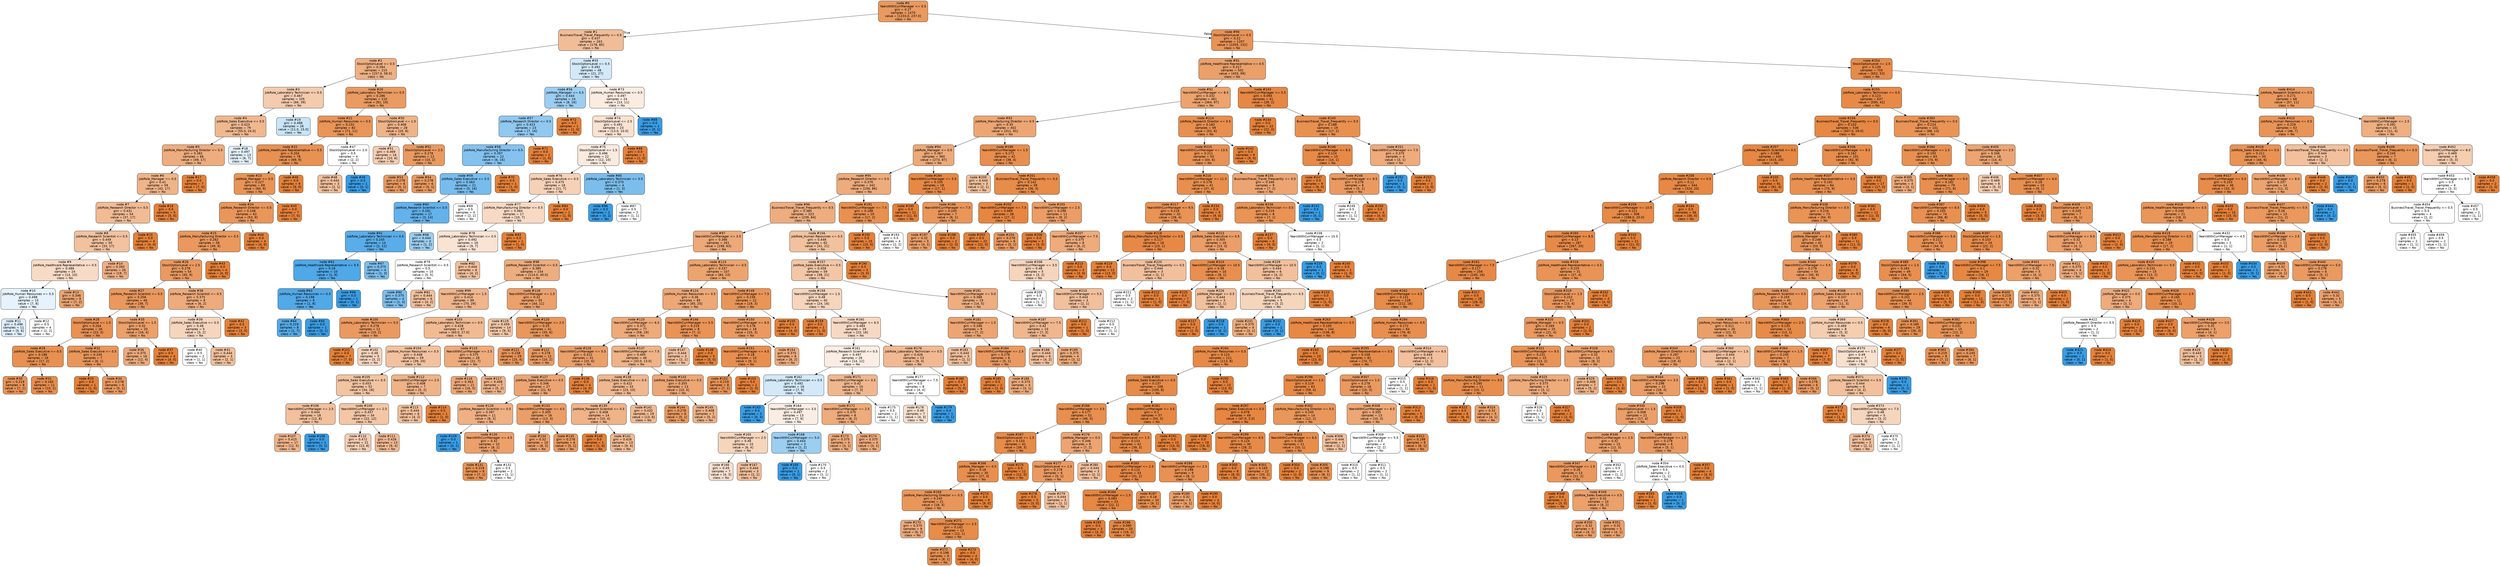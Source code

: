 digraph Tree {
node [shape=box, style="filled, rounded", color="black", fontname="helvetica"] ;
edge [fontname="helvetica"] ;
0 [label="node #0\nYearsWithCurrManager <= 0.5\ngini = 0.27\nsamples = 1470\nvalue = [1233.0, 237.0]\nclass = No", fillcolor="#ea995f"] ;
1 [label="node #1\nBusinessTravel_Travel_Frequently <= 0.5\ngini = 0.437\nsamples = 263\nvalue = [178, 85]\nclass = No", fillcolor="#f1bd98"] ;
0 -> 1 [labeldistance=2.5, labelangle=45, headlabel="True"] ;
2 [label="node #2\nStockOptionLevel <= 0.5\ngini = 0.394\nsamples = 215\nvalue = [157.0, 58.0]\nclass = No", fillcolor="#efb082"] ;
1 -> 2 ;
3 [label="node #3\nJobRole_Laboratory Technician <= 0.5\ngini = 0.467\nsamples = 105\nvalue = [66, 39]\nclass = No", fillcolor="#f4cbae"] ;
2 -> 3 ;
4 [label="node #4\nJobRole_Sales Executive <= 0.5\ngini = 0.423\nsamples = 79\nvalue = [55.0, 24.0]\nclass = No", fillcolor="#f0b88f"] ;
3 -> 4 ;
5 [label="node #5\nJobRole_Manufacturing Director <= 0.5\ngini = 0.382\nsamples = 66\nvalue = [49, 17]\nclass = No", fillcolor="#eead7e"] ;
4 -> 5 ;
6 [label="node #6\nJobRole_Manager <= 0.5\ngini = 0.41\nsamples = 59\nvalue = [42, 17]\nclass = No", fillcolor="#f0b489"] ;
5 -> 6 ;
7 [label="node #7\nJobRole_Research Director <= 0.5\ngini = 0.431\nsamples = 54\nvalue = [37, 17]\nclass = No", fillcolor="#f1bb94"] ;
6 -> 7 ;
8 [label="node #8\nJobRole_Research Scientist <= 0.5\ngini = 0.449\nsamples = 50\nvalue = [33, 17]\nclass = No", fillcolor="#f2c29f"] ;
7 -> 8 ;
9 [label="node #9\nJobRole_Healthcare Representative <= 0.5\ngini = 0.486\nsamples = 24\nvalue = [14, 10]\nclass = No", fillcolor="#f8dbc6"] ;
8 -> 9 ;
10 [label="node #10\nJobRole_Human Resources <= 0.5\ngini = 0.498\nsamples = 15\nvalue = [7, 8]\nclass = Yes", fillcolor="#e6f3fc"] ;
9 -> 10 ;
11 [label="node #11\ngini = 0.496\nsamples = 11\nvalue = [5, 6]\nclass = Yes", fillcolor="#deeffb"] ;
10 -> 11 ;
12 [label="node #12\ngini = 0.5\nsamples = 4\nvalue = [2, 2]\nclass = No", fillcolor="#ffffff"] ;
10 -> 12 ;
13 [label="node #13\ngini = 0.346\nsamples = 9\nvalue = [7, 2]\nclass = No", fillcolor="#eca572"] ;
9 -> 13 ;
14 [label="node #14\ngini = 0.393\nsamples = 26\nvalue = [19, 7]\nclass = No", fillcolor="#efaf82"] ;
8 -> 14 ;
15 [label="node #15\ngini = 0.0\nsamples = 4\nvalue = [4, 0]\nclass = No", fillcolor="#e58139"] ;
7 -> 15 ;
16 [label="node #16\ngini = 0.0\nsamples = 5\nvalue = [5, 0]\nclass = No", fillcolor="#e58139"] ;
6 -> 16 ;
17 [label="node #17\ngini = 0.0\nsamples = 7\nvalue = [7, 0]\nclass = No", fillcolor="#e58139"] ;
5 -> 17 ;
18 [label="node #18\ngini = 0.497\nsamples = 13\nvalue = [6, 7]\nclass = Yes", fillcolor="#e3f1fb"] ;
4 -> 18 ;
19 [label="node #19\ngini = 0.488\nsamples = 26\nvalue = [11.0, 15.0]\nclass = Yes", fillcolor="#cae5f8"] ;
3 -> 19 ;
20 [label="node #20\nJobRole_Laboratory Technician <= 0.5\ngini = 0.286\nsamples = 110\nvalue = [91, 19]\nclass = No", fillcolor="#ea9b62"] ;
2 -> 20 ;
21 [label="node #21\nJobRole_Human Resources <= 0.5\ngini = 0.232\nsamples = 82\nvalue = [71, 11]\nclass = No", fillcolor="#e99558"] ;
20 -> 21 ;
22 [label="node #22\nJobRole_Healthcare Representative <= 0.5\ngini = 0.204\nsamples = 78\nvalue = [69, 9]\nclass = No", fillcolor="#e89153"] ;
21 -> 22 ;
23 [label="node #23\nJobRole_Manager <= 0.5\ngini = 0.227\nsamples = 69\nvalue = [60, 9]\nclass = No", fillcolor="#e99457"] ;
22 -> 23 ;
24 [label="node #24\nJobRole_Research Director <= 0.5\ngini = 0.248\nsamples = 62\nvalue = [53, 9]\nclass = No", fillcolor="#e9965b"] ;
23 -> 24 ;
25 [label="node #25\nJobRole_Manufacturing Director <= 0.5\ngini = 0.262\nsamples = 58\nvalue = [49, 9]\nclass = No", fillcolor="#ea985d"] ;
24 -> 25 ;
26 [label="node #26\nStockOptionLevel <= 2.5\ngini = 0.278\nsamples = 54\nvalue = [45, 9]\nclass = No", fillcolor="#ea9a61"] ;
25 -> 26 ;
27 [label="node #27\nJobRole_Research Scientist <= 0.5\ngini = 0.258\nsamples = 46\nvalue = [39, 7]\nclass = No", fillcolor="#ea985d"] ;
26 -> 27 ;
28 [label="node #28\nStockOptionLevel <= 1.5\ngini = 0.204\nsamples = 26\nvalue = [23, 3]\nclass = No", fillcolor="#e89153"] ;
27 -> 28 ;
29 [label="node #29\nJobRole_Sales Executive <= 0.5\ngini = 0.188\nsamples = 19\nvalue = [17, 2]\nclass = No", fillcolor="#e89050"] ;
28 -> 29 ;
30 [label="node #30\ngini = 0.219\nsamples = 8\nvalue = [7, 1]\nclass = No", fillcolor="#e99355"] ;
29 -> 30 ;
31 [label="node #31\ngini = 0.165\nsamples = 11\nvalue = [10, 1]\nclass = No", fillcolor="#e88e4d"] ;
29 -> 31 ;
32 [label="node #32\nJobRole_Sales Executive <= 0.5\ngini = 0.245\nsamples = 7\nvalue = [6, 1]\nclass = No", fillcolor="#e9965a"] ;
28 -> 32 ;
33 [label="node #33\ngini = 0.0\nsamples = 1\nvalue = [1, 0]\nclass = No", fillcolor="#e58139"] ;
32 -> 33 ;
34 [label="node #34\ngini = 0.278\nsamples = 6\nvalue = [5, 1]\nclass = No", fillcolor="#ea9a61"] ;
32 -> 34 ;
35 [label="node #35\nStockOptionLevel <= 1.5\ngini = 0.32\nsamples = 20\nvalue = [16, 4]\nclass = No", fillcolor="#eca06a"] ;
27 -> 35 ;
36 [label="node #36\ngini = 0.375\nsamples = 16\nvalue = [12, 4]\nclass = No", fillcolor="#eeab7b"] ;
35 -> 36 ;
37 [label="node #37\ngini = 0.0\nsamples = 4\nvalue = [4, 0]\nclass = No", fillcolor="#e58139"] ;
35 -> 37 ;
38 [label="node #38\nJobRole_Research Scientist <= 0.5\ngini = 0.375\nsamples = 8\nvalue = [6, 2]\nclass = No", fillcolor="#eeab7b"] ;
26 -> 38 ;
39 [label="node #39\nJobRole_Sales Executive <= 0.5\ngini = 0.48\nsamples = 5\nvalue = [3, 2]\nclass = No", fillcolor="#f6d5bd"] ;
38 -> 39 ;
40 [label="node #40\ngini = 0.5\nsamples = 2\nvalue = [1, 1]\nclass = No", fillcolor="#ffffff"] ;
39 -> 40 ;
41 [label="node #41\ngini = 0.444\nsamples = 3\nvalue = [2, 1]\nclass = No", fillcolor="#f2c09c"] ;
39 -> 41 ;
42 [label="node #42\ngini = 0.0\nsamples = 3\nvalue = [3, 0]\nclass = No", fillcolor="#e58139"] ;
38 -> 42 ;
43 [label="node #43\ngini = 0.0\nsamples = 4\nvalue = [4, 0]\nclass = No", fillcolor="#e58139"] ;
25 -> 43 ;
44 [label="node #44\ngini = 0.0\nsamples = 4\nvalue = [4, 0]\nclass = No", fillcolor="#e58139"] ;
24 -> 44 ;
45 [label="node #45\ngini = 0.0\nsamples = 7\nvalue = [7, 0]\nclass = No", fillcolor="#e58139"] ;
23 -> 45 ;
46 [label="node #46\ngini = 0.0\nsamples = 9\nvalue = [9, 0]\nclass = No", fillcolor="#e58139"] ;
22 -> 46 ;
47 [label="node #47\nStockOptionLevel <= 2.0\ngini = 0.5\nsamples = 4\nvalue = [2, 2]\nclass = No", fillcolor="#ffffff"] ;
21 -> 47 ;
48 [label="node #48\ngini = 0.444\nsamples = 3\nvalue = [2, 1]\nclass = No", fillcolor="#f2c09c"] ;
47 -> 48 ;
49 [label="node #49\ngini = 0.0\nsamples = 1\nvalue = [0, 1]\nclass = Yes", fillcolor="#399de5"] ;
47 -> 49 ;
50 [label="node #50\nStockOptionLevel <= 1.5\ngini = 0.408\nsamples = 28\nvalue = [20, 8]\nclass = No", fillcolor="#efb388"] ;
20 -> 50 ;
51 [label="node #51\ngini = 0.469\nsamples = 16\nvalue = [10, 6]\nclass = No", fillcolor="#f5cdb0"] ;
50 -> 51 ;
52 [label="node #52\nStockOptionLevel <= 2.5\ngini = 0.278\nsamples = 12\nvalue = [10, 2]\nclass = No", fillcolor="#ea9a61"] ;
50 -> 52 ;
53 [label="node #53\ngini = 0.278\nsamples = 6\nvalue = [5, 1]\nclass = No", fillcolor="#ea9a61"] ;
52 -> 53 ;
54 [label="node #54\ngini = 0.278\nsamples = 6\nvalue = [5, 1]\nclass = No", fillcolor="#ea9a61"] ;
52 -> 54 ;
55 [label="node #55\nStockOptionLevel <= 0.5\ngini = 0.492\nsamples = 48\nvalue = [21, 27]\nclass = Yes", fillcolor="#d3e9f9"] ;
1 -> 55 ;
56 [label="node #56\nJobRole_Manager <= 0.5\ngini = 0.444\nsamples = 24\nvalue = [8, 16]\nclass = Yes", fillcolor="#9ccef2"] ;
55 -> 56 ;
57 [label="node #57\nJobRole_Research Director <= 0.5\ngini = 0.423\nsamples = 23\nvalue = [7, 16]\nclass = Yes", fillcolor="#90c8f0"] ;
56 -> 57 ;
58 [label="node #58\nJobRole_Manufacturing Director <= 0.5\ngini = 0.397\nsamples = 22\nvalue = [6, 16]\nclass = Yes", fillcolor="#83c2ef"] ;
57 -> 58 ;
59 [label="node #59\nJobRole_Sales Executive <= 0.5\ngini = 0.363\nsamples = 21\nvalue = [5, 16]\nclass = Yes", fillcolor="#77bced"] ;
58 -> 59 ;
60 [label="node #60\nJobRole_Research Scientist <= 0.5\ngini = 0.291\nsamples = 17\nvalue = [3, 14]\nclass = Yes", fillcolor="#63b2eb"] ;
59 -> 60 ;
61 [label="node #61\nJobRole_Laboratory Technician <= 0.5\ngini = 0.245\nsamples = 14\nvalue = [2, 12]\nclass = Yes", fillcolor="#5aade9"] ;
60 -> 61 ;
62 [label="node #62\nJobRole_Healthcare Representative <= 0.5\ngini = 0.18\nsamples = 10\nvalue = [1, 9]\nclass = Yes", fillcolor="#4fa8e8"] ;
61 -> 62 ;
63 [label="node #63\nJobRole_Human Resources <= 0.5\ngini = 0.198\nsamples = 9\nvalue = [1, 8]\nclass = Yes", fillcolor="#52a9e8"] ;
62 -> 63 ;
64 [label="node #64\ngini = 0.219\nsamples = 8\nvalue = [1, 7]\nclass = Yes", fillcolor="#55abe9"] ;
63 -> 64 ;
65 [label="node #65\ngini = 0.0\nsamples = 1\nvalue = [0, 1]\nclass = Yes", fillcolor="#399de5"] ;
63 -> 65 ;
66 [label="node #66\ngini = 0.0\nsamples = 1\nvalue = [0, 1]\nclass = Yes", fillcolor="#399de5"] ;
62 -> 66 ;
67 [label="node #67\ngini = 0.375\nsamples = 4\nvalue = [1, 3]\nclass = Yes", fillcolor="#7bbeee"] ;
61 -> 67 ;
68 [label="node #68\ngini = 0.444\nsamples = 3\nvalue = [1, 2]\nclass = Yes", fillcolor="#9ccef2"] ;
60 -> 68 ;
69 [label="node #69\ngini = 0.5\nsamples = 4\nvalue = [2, 2]\nclass = No", fillcolor="#ffffff"] ;
59 -> 69 ;
70 [label="node #70\ngini = 0.0\nsamples = 1\nvalue = [1, 0]\nclass = No", fillcolor="#e58139"] ;
58 -> 70 ;
71 [label="node #71\ngini = 0.0\nsamples = 1\nvalue = [1, 0]\nclass = No", fillcolor="#e58139"] ;
57 -> 71 ;
72 [label="node #72\ngini = 0.0\nsamples = 1\nvalue = [1, 0]\nclass = No", fillcolor="#e58139"] ;
56 -> 72 ;
73 [label="node #73\nJobRole_Human Resources <= 0.5\ngini = 0.497\nsamples = 24\nvalue = [13, 11]\nclass = No", fillcolor="#fbece1"] ;
55 -> 73 ;
74 [label="node #74\nStockOptionLevel <= 2.5\ngini = 0.491\nsamples = 23\nvalue = [13.0, 10.0]\nclass = No", fillcolor="#f9e2d1"] ;
73 -> 74 ;
75 [label="node #75\nStockOptionLevel <= 1.5\ngini = 0.496\nsamples = 22\nvalue = [12, 10]\nclass = No", fillcolor="#fbeade"] ;
74 -> 75 ;
76 [label="node #76\nJobRole_Sales Executive <= 0.5\ngini = 0.475\nsamples = 18\nvalue = [11, 7]\nclass = No", fillcolor="#f6d1b7"] ;
75 -> 76 ;
77 [label="node #77\nJobRole_Manufacturing Director <= 0.5\ngini = 0.484\nsamples = 17\nvalue = [10, 7]\nclass = No", fillcolor="#f7d9c4"] ;
76 -> 77 ;
78 [label="node #78\nJobRole_Laboratory Technician <= 0.5\ngini = 0.492\nsamples = 16\nvalue = [9, 7]\nclass = No", fillcolor="#f9e3d3"] ;
77 -> 78 ;
79 [label="node #79\nJobRole_Research Scientist <= 0.5\ngini = 0.5\nsamples = 10\nvalue = [5, 5]\nclass = No", fillcolor="#ffffff"] ;
78 -> 79 ;
80 [label="node #80\ngini = 0.375\nsamples = 4\nvalue = [1, 3]\nclass = Yes", fillcolor="#7bbeee"] ;
79 -> 80 ;
81 [label="node #81\ngini = 0.444\nsamples = 6\nvalue = [4, 2]\nclass = No", fillcolor="#f2c09c"] ;
79 -> 81 ;
82 [label="node #82\ngini = 0.444\nsamples = 6\nvalue = [4, 2]\nclass = No", fillcolor="#f2c09c"] ;
78 -> 82 ;
83 [label="node #83\ngini = 0.0\nsamples = 1\nvalue = [1, 0]\nclass = No", fillcolor="#e58139"] ;
77 -> 83 ;
84 [label="node #84\ngini = 0.0\nsamples = 1\nvalue = [1, 0]\nclass = No", fillcolor="#e58139"] ;
76 -> 84 ;
85 [label="node #85\nJobRole_Laboratory Technician <= 0.5\ngini = 0.375\nsamples = 4\nvalue = [1, 3]\nclass = Yes", fillcolor="#7bbeee"] ;
75 -> 85 ;
86 [label="node #86\ngini = 0.0\nsamples = 2\nvalue = [0, 2]\nclass = Yes", fillcolor="#399de5"] ;
85 -> 86 ;
87 [label="node #87\ngini = 0.5\nsamples = 2\nvalue = [1, 1]\nclass = No", fillcolor="#ffffff"] ;
85 -> 87 ;
88 [label="node #88\ngini = 0.0\nsamples = 1\nvalue = [1, 0]\nclass = No", fillcolor="#e58139"] ;
74 -> 88 ;
89 [label="node #89\ngini = 0.0\nsamples = 1\nvalue = [0, 1]\nclass = Yes", fillcolor="#399de5"] ;
73 -> 89 ;
90 [label="node #90\nStockOptionLevel <= 0.5\ngini = 0.22\nsamples = 1207\nvalue = [1055, 152]\nclass = No", fillcolor="#e99356"] ;
0 -> 90 [labeldistance=2.5, labelangle=-45, headlabel="False"] ;
91 [label="node #91\nJobRole_Healthcare Representative <= 0.5\ngini = 0.317\nsamples = 502\nvalue = [403, 99]\nclass = No", fillcolor="#eba06a"] ;
90 -> 91 ;
92 [label="node #92\nYearsWithCurrManager <= 8.5\ngini = 0.332\nsamples = 461\nvalue = [364, 97]\nclass = No", fillcolor="#eca36e"] ;
91 -> 92 ;
93 [label="node #93\nJobRole_Manufacturing Director <= 0.5\ngini = 0.35\nsamples = 402\nvalue = [311, 91]\nclass = No", fillcolor="#eda673"] ;
92 -> 93 ;
94 [label="node #94\nJobRole_Manager <= 0.5\ngini = 0.367\nsamples = 360\nvalue = [273, 87]\nclass = No", fillcolor="#eda978"] ;
93 -> 94 ;
95 [label="node #95\nJobRole_Research Director <= 0.5\ngini = 0.376\nsamples = 342\nvalue = [256, 86]\nclass = No", fillcolor="#eeab7c"] ;
94 -> 95 ;
96 [label="node #96\nBusinessTravel_Travel_Frequently <= 0.5\ngini = 0.385\nsamples = 323\nvalue = [239, 84]\nclass = No", fillcolor="#eead7f"] ;
95 -> 96 ;
97 [label="node #97\nYearsWithCurrManager <= 3.5\ngini = 0.366\nsamples = 261\nvalue = [198, 63]\nclass = No", fillcolor="#eda978"] ;
96 -> 97 ;
98 [label="node #98\nJobRole_Research Scientist <= 0.5\ngini = 0.385\nsamples = 154\nvalue = [114.0, 40.0]\nclass = No", fillcolor="#eead7e"] ;
97 -> 98 ;
99 [label="node #99\nYearsWithCurrManager <= 1.5\ngini = 0.414\nsamples = 99\nvalue = [70, 29]\nclass = No", fillcolor="#f0b58b"] ;
98 -> 99 ;
100 [label="node #100\nJobRole_Laboratory Technician <= 0.5\ngini = 0.278\nsamples = 12\nvalue = [10, 2]\nclass = No", fillcolor="#ea9a61"] ;
99 -> 100 ;
101 [label="node #101\ngini = 0.0\nsamples = 7\nvalue = [7, 0]\nclass = No", fillcolor="#e58139"] ;
100 -> 101 ;
102 [label="node #102\ngini = 0.48\nsamples = 5\nvalue = [3, 2]\nclass = No", fillcolor="#f6d5bd"] ;
100 -> 102 ;
103 [label="node #103\nJobRole_Laboratory Technician <= 0.5\ngini = 0.428\nsamples = 87\nvalue = [60.0, 27.0]\nclass = No", fillcolor="#f1ba92"] ;
99 -> 103 ;
104 [label="node #104\nJobRole_Human Resources <= 0.5\ngini = 0.448\nsamples = 59\nvalue = [39, 20]\nclass = No", fillcolor="#f2c29f"] ;
103 -> 104 ;
105 [label="node #105\nJobRole_Sales Executive <= 0.5\ngini = 0.453\nsamples = 52\nvalue = [34, 18]\nclass = No", fillcolor="#f3c4a2"] ;
104 -> 105 ;
106 [label="node #106\nYearsWithCurrManager <= 2.5\ngini = 0.444\nsamples = 18\nvalue = [12, 6]\nclass = No", fillcolor="#f2c09c"] ;
105 -> 106 ;
107 [label="node #107\ngini = 0.415\nsamples = 17\nvalue = [12, 5]\nclass = No", fillcolor="#f0b58b"] ;
106 -> 107 ;
108 [label="node #108\ngini = 0.0\nsamples = 1\nvalue = [0, 1]\nclass = Yes", fillcolor="#399de5"] ;
106 -> 108 ;
109 [label="node #109\nYearsWithCurrManager <= 2.5\ngini = 0.457\nsamples = 34\nvalue = [22, 12]\nclass = No", fillcolor="#f3c6a5"] ;
105 -> 109 ;
110 [label="node #110\ngini = 0.472\nsamples = 21\nvalue = [13, 8]\nclass = No", fillcolor="#f5cfb3"] ;
109 -> 110 ;
111 [label="node #111\ngini = 0.426\nsamples = 13\nvalue = [9, 4]\nclass = No", fillcolor="#f1b991"] ;
109 -> 111 ;
112 [label="node #112\nYearsWithCurrManager <= 2.5\ngini = 0.408\nsamples = 7\nvalue = [5, 2]\nclass = No", fillcolor="#efb388"] ;
104 -> 112 ;
113 [label="node #113\ngini = 0.444\nsamples = 6\nvalue = [4, 2]\nclass = No", fillcolor="#f2c09c"] ;
112 -> 113 ;
114 [label="node #114\ngini = 0.0\nsamples = 1\nvalue = [1, 0]\nclass = No", fillcolor="#e58139"] ;
112 -> 114 ;
115 [label="node #115\nYearsWithCurrManager <= 2.5\ngini = 0.375\nsamples = 28\nvalue = [21, 7]\nclass = No", fillcolor="#eeab7b"] ;
103 -> 115 ;
116 [label="node #116\ngini = 0.363\nsamples = 21\nvalue = [16, 5]\nclass = No", fillcolor="#eda877"] ;
115 -> 116 ;
117 [label="node #117\ngini = 0.408\nsamples = 7\nvalue = [5, 2]\nclass = No", fillcolor="#efb388"] ;
115 -> 117 ;
118 [label="node #118\nYearsWithCurrManager <= 1.5\ngini = 0.32\nsamples = 55\nvalue = [44, 11]\nclass = No", fillcolor="#eca06a"] ;
98 -> 118 ;
119 [label="node #119\ngini = 0.459\nsamples = 14\nvalue = [9, 5]\nclass = No", fillcolor="#f3c7a7"] ;
118 -> 119 ;
120 [label="node #120\nYearsWithCurrManager <= 2.5\ngini = 0.25\nsamples = 41\nvalue = [35, 6]\nclass = No", fillcolor="#e9975b"] ;
118 -> 120 ;
121 [label="node #121\ngini = 0.238\nsamples = 29\nvalue = [25, 4]\nclass = No", fillcolor="#e99559"] ;
120 -> 121 ;
122 [label="node #122\ngini = 0.278\nsamples = 12\nvalue = [10, 2]\nclass = No", fillcolor="#ea9a61"] ;
120 -> 122 ;
123 [label="node #123\nJobRole_Laboratory Technician <= 0.5\ngini = 0.337\nsamples = 107\nvalue = [84, 23]\nclass = No", fillcolor="#eca46f"] ;
97 -> 123 ;
124 [label="node #124\nJobRole_Human Resources <= 0.5\ngini = 0.36\nsamples = 85\nvalue = [65, 20]\nclass = No", fillcolor="#eda876"] ;
123 -> 124 ;
125 [label="node #125\nYearsWithCurrManager <= 6.5\ngini = 0.372\nsamples = 77\nvalue = [58, 19]\nclass = No", fillcolor="#eeaa7a"] ;
124 -> 125 ;
126 [label="node #126\nYearsWithCurrManager <= 5.5\ngini = 0.312\nsamples = 31\nvalue = [25, 6]\nclass = No", fillcolor="#eb9f69"] ;
125 -> 126 ;
127 [label="node #127\nJobRole_Sales Executive <= 0.5\ngini = 0.346\nsamples = 27\nvalue = [21, 6]\nclass = No", fillcolor="#eca572"] ;
126 -> 127 ;
128 [label="node #128\nJobRole_Research Scientist <= 0.5\ngini = 0.397\nsamples = 11\nvalue = [8, 3]\nclass = No", fillcolor="#efb083"] ;
127 -> 128 ;
129 [label="node #129\ngini = 0.0\nsamples = 1\nvalue = [0, 1]\nclass = Yes", fillcolor="#399de5"] ;
128 -> 129 ;
130 [label="node #130\nYearsWithCurrManager <= 4.5\ngini = 0.32\nsamples = 10\nvalue = [8, 2]\nclass = No", fillcolor="#eca06a"] ;
128 -> 130 ;
131 [label="node #131\ngini = 0.219\nsamples = 8\nvalue = [7, 1]\nclass = No", fillcolor="#e99355"] ;
130 -> 131 ;
132 [label="node #132\ngini = 0.5\nsamples = 2\nvalue = [1, 1]\nclass = No", fillcolor="#ffffff"] ;
130 -> 132 ;
133 [label="node #133\nYearsWithCurrManager <= 4.5\ngini = 0.305\nsamples = 16\nvalue = [13, 3]\nclass = No", fillcolor="#eb9e67"] ;
127 -> 133 ;
134 [label="node #134\ngini = 0.32\nsamples = 10\nvalue = [8, 2]\nclass = No", fillcolor="#eca06a"] ;
133 -> 134 ;
135 [label="node #135\ngini = 0.278\nsamples = 6\nvalue = [5, 1]\nclass = No", fillcolor="#ea9a61"] ;
133 -> 135 ;
136 [label="node #136\ngini = 0.0\nsamples = 4\nvalue = [4, 0]\nclass = No", fillcolor="#e58139"] ;
126 -> 136 ;
137 [label="node #137\nYearsWithCurrManager <= 7.5\ngini = 0.405\nsamples = 46\nvalue = [33.0, 13.0]\nclass = No", fillcolor="#efb387"] ;
125 -> 137 ;
138 [label="node #138\nJobRole_Sales Executive <= 0.5\ngini = 0.422\nsamples = 33\nvalue = [23, 10]\nclass = No", fillcolor="#f0b88f"] ;
137 -> 138 ;
139 [label="node #139\nJobRole_Research Scientist <= 0.5\ngini = 0.408\nsamples = 14\nvalue = [10, 4]\nclass = No", fillcolor="#efb388"] ;
138 -> 139 ;
140 [label="node #140\ngini = 0.0\nsamples = 1\nvalue = [1, 0]\nclass = No", fillcolor="#e58139"] ;
139 -> 140 ;
141 [label="node #141\ngini = 0.426\nsamples = 13\nvalue = [9, 4]\nclass = No", fillcolor="#f1b991"] ;
139 -> 141 ;
142 [label="node #142\ngini = 0.432\nsamples = 19\nvalue = [13, 6]\nclass = No", fillcolor="#f1bb94"] ;
138 -> 142 ;
143 [label="node #143\nJobRole_Sales Executive <= 0.5\ngini = 0.355\nsamples = 13\nvalue = [10, 3]\nclass = No", fillcolor="#eda774"] ;
137 -> 143 ;
144 [label="node #144\ngini = 0.278\nsamples = 6\nvalue = [5, 1]\nclass = No", fillcolor="#ea9a61"] ;
143 -> 144 ;
145 [label="node #145\ngini = 0.408\nsamples = 7\nvalue = [5, 2]\nclass = No", fillcolor="#efb388"] ;
143 -> 145 ;
146 [label="node #146\nYearsWithCurrManager <= 5.5\ngini = 0.219\nsamples = 8\nvalue = [7, 1]\nclass = No", fillcolor="#e99355"] ;
124 -> 146 ;
147 [label="node #147\ngini = 0.444\nsamples = 3\nvalue = [2, 1]\nclass = No", fillcolor="#f2c09c"] ;
146 -> 147 ;
148 [label="node #148\ngini = 0.0\nsamples = 5\nvalue = [5, 0]\nclass = No", fillcolor="#e58139"] ;
146 -> 148 ;
149 [label="node #149\nYearsWithCurrManager <= 7.5\ngini = 0.236\nsamples = 22\nvalue = [19, 3]\nclass = No", fillcolor="#e99558"] ;
123 -> 149 ;
150 [label="node #150\nYearsWithCurrManager <= 6.5\ngini = 0.278\nsamples = 18\nvalue = [15, 3]\nclass = No", fillcolor="#ea9a61"] ;
149 -> 150 ;
151 [label="node #151\nYearsWithCurrManager <= 4.5\ngini = 0.18\nsamples = 10\nvalue = [9, 1]\nclass = No", fillcolor="#e88f4f"] ;
150 -> 151 ;
152 [label="node #152\ngini = 0.219\nsamples = 8\nvalue = [7, 1]\nclass = No", fillcolor="#e99355"] ;
151 -> 152 ;
153 [label="node #153\ngini = 0.0\nsamples = 2\nvalue = [2, 0]\nclass = No", fillcolor="#e58139"] ;
151 -> 153 ;
154 [label="node #154\ngini = 0.375\nsamples = 8\nvalue = [6, 2]\nclass = No", fillcolor="#eeab7b"] ;
150 -> 154 ;
155 [label="node #155\ngini = 0.0\nsamples = 4\nvalue = [4, 0]\nclass = No", fillcolor="#e58139"] ;
149 -> 155 ;
156 [label="node #156\nJobRole_Human Resources <= 0.5\ngini = 0.448\nsamples = 62\nvalue = [41, 21]\nclass = No", fillcolor="#f2c29e"] ;
96 -> 156 ;
157 [label="node #157\nJobRole_Sales Executive <= 0.5\ngini = 0.458\nsamples = 59\nvalue = [38, 21]\nclass = No", fillcolor="#f3c7a6"] ;
156 -> 157 ;
158 [label="node #158\nYearsWithCurrManager <= 1.5\ngini = 0.48\nsamples = 40\nvalue = [24, 16]\nclass = No", fillcolor="#f6d5bd"] ;
157 -> 158 ;
159 [label="node #159\ngini = 0.0\nsamples = 1\nvalue = [1, 0]\nclass = No", fillcolor="#e58139"] ;
158 -> 159 ;
160 [label="node #160\nYearsWithCurrManager <= 6.5\ngini = 0.484\nsamples = 39\nvalue = [23, 16]\nclass = No", fillcolor="#f7d9c3"] ;
158 -> 160 ;
161 [label="node #161\nJobRole_Research Scientist <= 0.5\ngini = 0.497\nsamples = 26\nvalue = [14, 12]\nclass = No", fillcolor="#fbede3"] ;
160 -> 161 ;
162 [label="node #162\nJobRole_Laboratory Technician <= 0.5\ngini = 0.492\nsamples = 16\nvalue = [7, 9]\nclass = Yes", fillcolor="#d3e9f9"] ;
161 -> 162 ;
163 [label="node #163\ngini = 0.0\nsamples = 3\nvalue = [0, 3]\nclass = Yes", fillcolor="#399de5"] ;
162 -> 163 ;
164 [label="node #164\nYearsWithCurrManager <= 3.5\ngini = 0.497\nsamples = 13\nvalue = [7, 6]\nclass = No", fillcolor="#fbede3"] ;
162 -> 164 ;
165 [label="node #165\nYearsWithCurrManager <= 2.5\ngini = 0.48\nsamples = 10\nvalue = [6, 4]\nclass = No", fillcolor="#f6d5bd"] ;
164 -> 165 ;
166 [label="node #166\ngini = 0.49\nsamples = 7\nvalue = [4, 3]\nclass = No", fillcolor="#f8e0ce"] ;
165 -> 166 ;
167 [label="node #167\ngini = 0.444\nsamples = 3\nvalue = [2, 1]\nclass = No", fillcolor="#f2c09c"] ;
165 -> 167 ;
168 [label="node #168\nYearsWithCurrManager <= 5.0\ngini = 0.444\nsamples = 3\nvalue = [1, 2]\nclass = Yes", fillcolor="#9ccef2"] ;
164 -> 168 ;
169 [label="node #169\ngini = 0.0\nsamples = 1\nvalue = [0, 1]\nclass = Yes", fillcolor="#399de5"] ;
168 -> 169 ;
170 [label="node #170\ngini = 0.5\nsamples = 2\nvalue = [1, 1]\nclass = No", fillcolor="#ffffff"] ;
168 -> 170 ;
171 [label="node #171\nYearsWithCurrManager <= 3.5\ngini = 0.42\nsamples = 10\nvalue = [7, 3]\nclass = No", fillcolor="#f0b78e"] ;
161 -> 171 ;
172 [label="node #172\nYearsWithCurrManager <= 2.5\ngini = 0.375\nsamples = 8\nvalue = [6, 2]\nclass = No", fillcolor="#eeab7b"] ;
171 -> 172 ;
173 [label="node #173\ngini = 0.375\nsamples = 4\nvalue = [3, 1]\nclass = No", fillcolor="#eeab7b"] ;
172 -> 173 ;
174 [label="node #174\ngini = 0.375\nsamples = 4\nvalue = [3, 1]\nclass = No", fillcolor="#eeab7b"] ;
172 -> 174 ;
175 [label="node #175\ngini = 0.5\nsamples = 2\nvalue = [1, 1]\nclass = No", fillcolor="#ffffff"] ;
171 -> 175 ;
176 [label="node #176\nJobRole_Laboratory Technician <= 0.5\ngini = 0.426\nsamples = 13\nvalue = [9, 4]\nclass = No", fillcolor="#f1b991"] ;
160 -> 176 ;
177 [label="node #177\nYearsWithCurrManager <= 7.5\ngini = 0.5\nsamples = 8\nvalue = [4, 4]\nclass = No", fillcolor="#ffffff"] ;
176 -> 177 ;
178 [label="node #178\ngini = 0.49\nsamples = 7\nvalue = [4, 3]\nclass = No", fillcolor="#f8e0ce"] ;
177 -> 178 ;
179 [label="node #179\ngini = 0.0\nsamples = 1\nvalue = [0, 1]\nclass = Yes", fillcolor="#399de5"] ;
177 -> 179 ;
180 [label="node #180\ngini = 0.0\nsamples = 5\nvalue = [5, 0]\nclass = No", fillcolor="#e58139"] ;
176 -> 180 ;
181 [label="node #181\nYearsWithCurrManager <= 5.0\ngini = 0.388\nsamples = 19\nvalue = [14, 5]\nclass = No", fillcolor="#eeae80"] ;
157 -> 181 ;
182 [label="node #182\nYearsWithCurrManager <= 1.5\ngini = 0.346\nsamples = 9\nvalue = [7, 2]\nclass = No", fillcolor="#eca572"] ;
181 -> 182 ;
183 [label="node #183\ngini = 0.444\nsamples = 3\nvalue = [2, 1]\nclass = No", fillcolor="#f2c09c"] ;
182 -> 183 ;
184 [label="node #184\nYearsWithCurrManager <= 2.5\ngini = 0.278\nsamples = 6\nvalue = [5, 1]\nclass = No", fillcolor="#ea9a61"] ;
182 -> 184 ;
185 [label="node #185\ngini = 0.0\nsamples = 2\nvalue = [2, 0]\nclass = No", fillcolor="#e58139"] ;
184 -> 185 ;
186 [label="node #186\ngini = 0.375\nsamples = 4\nvalue = [3, 1]\nclass = No", fillcolor="#eeab7b"] ;
184 -> 186 ;
187 [label="node #187\nYearsWithCurrManager <= 7.5\ngini = 0.42\nsamples = 10\nvalue = [7, 3]\nclass = No", fillcolor="#f0b78e"] ;
181 -> 187 ;
188 [label="node #188\ngini = 0.444\nsamples = 6\nvalue = [4, 2]\nclass = No", fillcolor="#f2c09c"] ;
187 -> 188 ;
189 [label="node #189\ngini = 0.375\nsamples = 4\nvalue = [3, 1]\nclass = No", fillcolor="#eeab7b"] ;
187 -> 189 ;
190 [label="node #190\ngini = 0.0\nsamples = 3\nvalue = [3, 0]\nclass = No", fillcolor="#e58139"] ;
156 -> 190 ;
191 [label="node #191\nYearsWithCurrManager <= 7.5\ngini = 0.188\nsamples = 19\nvalue = [17, 2]\nclass = No", fillcolor="#e89050"] ;
95 -> 191 ;
192 [label="node #192\ngini = 0.0\nsamples = 15\nvalue = [15, 0]\nclass = No", fillcolor="#e58139"] ;
191 -> 192 ;
193 [label="node #193\ngini = 0.5\nsamples = 4\nvalue = [2, 2]\nclass = No", fillcolor="#ffffff"] ;
191 -> 193 ;
194 [label="node #194\nYearsWithCurrManager <= 5.5\ngini = 0.105\nsamples = 18\nvalue = [17, 1]\nclass = No", fillcolor="#e78845"] ;
94 -> 194 ;
195 [label="node #195\ngini = 0.0\nsamples = 11\nvalue = [11, 0]\nclass = No", fillcolor="#e58139"] ;
194 -> 195 ;
196 [label="node #196\nYearsWithCurrManager <= 7.5\ngini = 0.245\nsamples = 7\nvalue = [6, 1]\nclass = No", fillcolor="#e9965a"] ;
194 -> 196 ;
197 [label="node #197\ngini = 0.32\nsamples = 5\nvalue = [4, 1]\nclass = No", fillcolor="#eca06a"] ;
196 -> 197 ;
198 [label="node #198\ngini = 0.0\nsamples = 2\nvalue = [2, 0]\nclass = No", fillcolor="#e58139"] ;
196 -> 198 ;
199 [label="node #199\nYearsWithCurrManager <= 1.5\ngini = 0.172\nsamples = 42\nvalue = [38, 4]\nclass = No", fillcolor="#e88e4e"] ;
93 -> 199 ;
200 [label="node #200\ngini = 0.444\nsamples = 3\nvalue = [2, 1]\nclass = No", fillcolor="#f2c09c"] ;
199 -> 200 ;
201 [label="node #201\nBusinessTravel_Travel_Frequently <= 0.5\ngini = 0.142\nsamples = 39\nvalue = [36, 3]\nclass = No", fillcolor="#e78c49"] ;
199 -> 201 ;
202 [label="node #202\nYearsWithCurrManager <= 7.5\ngini = 0.069\nsamples = 28\nvalue = [27, 1]\nclass = No", fillcolor="#e68640"] ;
201 -> 202 ;
203 [label="node #203\ngini = 0.0\nsamples = 22\nvalue = [22, 0]\nclass = No", fillcolor="#e58139"] ;
202 -> 203 ;
204 [label="node #204\ngini = 0.278\nsamples = 6\nvalue = [5, 1]\nclass = No", fillcolor="#ea9a61"] ;
202 -> 204 ;
205 [label="node #205\nYearsWithCurrManager <= 2.5\ngini = 0.298\nsamples = 11\nvalue = [9, 2]\nclass = No", fillcolor="#eb9d65"] ;
201 -> 205 ;
206 [label="node #206\ngini = 0.0\nsamples = 3\nvalue = [3, 0]\nclass = No", fillcolor="#e58139"] ;
205 -> 206 ;
207 [label="node #207\nYearsWithCurrManager <= 7.5\ngini = 0.375\nsamples = 8\nvalue = [6, 2]\nclass = No", fillcolor="#eeab7b"] ;
205 -> 207 ;
208 [label="node #208\nYearsWithCurrManager <= 3.5\ngini = 0.48\nsamples = 5\nvalue = [3, 2]\nclass = No", fillcolor="#f6d5bd"] ;
207 -> 208 ;
209 [label="node #209\ngini = 0.5\nsamples = 2\nvalue = [1, 1]\nclass = No", fillcolor="#ffffff"] ;
208 -> 209 ;
210 [label="node #210\nYearsWithCurrManager <= 5.5\ngini = 0.444\nsamples = 3\nvalue = [2, 1]\nclass = No", fillcolor="#f2c09c"] ;
208 -> 210 ;
211 [label="node #211\ngini = 0.0\nsamples = 1\nvalue = [1, 0]\nclass = No", fillcolor="#e58139"] ;
210 -> 211 ;
212 [label="node #212\ngini = 0.5\nsamples = 2\nvalue = [1, 1]\nclass = No", fillcolor="#ffffff"] ;
210 -> 212 ;
213 [label="node #213\ngini = 0.0\nsamples = 3\nvalue = [3, 0]\nclass = No", fillcolor="#e58139"] ;
207 -> 213 ;
214 [label="node #214\nJobRole_Research Director <= 0.5\ngini = 0.183\nsamples = 59\nvalue = [53, 6]\nclass = No", fillcolor="#e88f4f"] ;
92 -> 214 ;
215 [label="node #215\nYearsWithCurrManager <= 13.5\ngini = 0.211\nsamples = 50\nvalue = [44, 6]\nclass = No", fillcolor="#e99254"] ;
214 -> 215 ;
216 [label="node #216\nYearsWithCurrManager <= 11.5\ngini = 0.176\nsamples = 41\nvalue = [37, 4]\nclass = No", fillcolor="#e88f4e"] ;
215 -> 216 ;
217 [label="node #217\nYearsWithCurrManager <= 9.5\ngini = 0.219\nsamples = 32\nvalue = [28, 4]\nclass = No", fillcolor="#e99355"] ;
216 -> 217 ;
218 [label="node #218\nJobRole_Manufacturing Director <= 0.5\ngini = 0.117\nsamples = 16\nvalue = [15, 1]\nclass = No", fillcolor="#e78946"] ;
217 -> 218 ;
219 [label="node #219\ngini = 0.0\nsamples = 13\nvalue = [13, 0]\nclass = No", fillcolor="#e58139"] ;
218 -> 219 ;
220 [label="node #220\nBusinessTravel_Travel_Frequently <= 0.5\ngini = 0.444\nsamples = 3\nvalue = [2, 1]\nclass = No", fillcolor="#f2c09c"] ;
218 -> 220 ;
221 [label="node #221\ngini = 0.5\nsamples = 2\nvalue = [1, 1]\nclass = No", fillcolor="#ffffff"] ;
220 -> 221 ;
222 [label="node #222\ngini = 0.0\nsamples = 1\nvalue = [1, 0]\nclass = No", fillcolor="#e58139"] ;
220 -> 222 ;
223 [label="node #223\nJobRole_Sales Executive <= 0.5\ngini = 0.305\nsamples = 16\nvalue = [13, 3]\nclass = No", fillcolor="#eb9e67"] ;
217 -> 223 ;
224 [label="node #224\nYearsWithCurrManager <= 10.5\ngini = 0.18\nsamples = 10\nvalue = [9, 1]\nclass = No", fillcolor="#e88f4f"] ;
223 -> 224 ;
225 [label="node #225\ngini = 0.0\nsamples = 7\nvalue = [7, 0]\nclass = No", fillcolor="#e58139"] ;
224 -> 225 ;
226 [label="node #226\nJobRole_Manager <= 0.5\ngini = 0.444\nsamples = 3\nvalue = [2, 1]\nclass = No", fillcolor="#f2c09c"] ;
224 -> 226 ;
227 [label="node #227\ngini = 0.0\nsamples = 2\nvalue = [2, 0]\nclass = No", fillcolor="#e58139"] ;
226 -> 227 ;
228 [label="node #228\ngini = 0.0\nsamples = 1\nvalue = [0, 1]\nclass = Yes", fillcolor="#399de5"] ;
226 -> 228 ;
229 [label="node #229\nYearsWithCurrManager <= 10.5\ngini = 0.444\nsamples = 6\nvalue = [4, 2]\nclass = No", fillcolor="#f2c09c"] ;
223 -> 229 ;
230 [label="node #230\nBusinessTravel_Travel_Frequently <= 0.5\ngini = 0.48\nsamples = 5\nvalue = [3, 2]\nclass = No", fillcolor="#f6d5bd"] ;
229 -> 230 ;
231 [label="node #231\ngini = 0.375\nsamples = 4\nvalue = [3, 1]\nclass = No", fillcolor="#eeab7b"] ;
230 -> 231 ;
232 [label="node #232\ngini = 0.0\nsamples = 1\nvalue = [0, 1]\nclass = Yes", fillcolor="#399de5"] ;
230 -> 232 ;
233 [label="node #233\ngini = 0.0\nsamples = 1\nvalue = [1, 0]\nclass = No", fillcolor="#e58139"] ;
229 -> 233 ;
234 [label="node #234\ngini = 0.0\nsamples = 9\nvalue = [9, 0]\nclass = No", fillcolor="#e58139"] ;
216 -> 234 ;
235 [label="node #235\nBusinessTravel_Travel_Frequently <= 0.5\ngini = 0.346\nsamples = 9\nvalue = [7, 2]\nclass = No", fillcolor="#eca572"] ;
215 -> 235 ;
236 [label="node #236\nJobRole_Laboratory Technician <= 0.5\ngini = 0.219\nsamples = 8\nvalue = [7, 1]\nclass = No", fillcolor="#e99355"] ;
235 -> 236 ;
237 [label="node #237\ngini = 0.0\nsamples = 6\nvalue = [6, 0]\nclass = No", fillcolor="#e58139"] ;
236 -> 237 ;
238 [label="node #238\nYearsWithCurrManager <= 15.5\ngini = 0.5\nsamples = 2\nvalue = [1, 1]\nclass = No", fillcolor="#ffffff"] ;
236 -> 238 ;
239 [label="node #239\ngini = 0.0\nsamples = 1\nvalue = [0, 1]\nclass = Yes", fillcolor="#399de5"] ;
238 -> 239 ;
240 [label="node #240\ngini = 0.0\nsamples = 1\nvalue = [1, 0]\nclass = No", fillcolor="#e58139"] ;
238 -> 240 ;
241 [label="node #241\ngini = 0.0\nsamples = 1\nvalue = [0, 1]\nclass = Yes", fillcolor="#399de5"] ;
235 -> 241 ;
242 [label="node #242\ngini = 0.0\nsamples = 9\nvalue = [9, 0]\nclass = No", fillcolor="#e58139"] ;
214 -> 242 ;
243 [label="node #243\nYearsWithCurrManager <= 5.5\ngini = 0.093\nsamples = 41\nvalue = [39, 2]\nclass = No", fillcolor="#e68743"] ;
91 -> 243 ;
244 [label="node #244\ngini = 0.0\nsamples = 22\nvalue = [22, 0]\nclass = No", fillcolor="#e58139"] ;
243 -> 244 ;
245 [label="node #245\nBusinessTravel_Travel_Frequently <= 0.5\ngini = 0.188\nsamples = 19\nvalue = [17, 2]\nclass = No", fillcolor="#e89050"] ;
243 -> 245 ;
246 [label="node #246\nYearsWithCurrManager <= 8.5\ngini = 0.124\nsamples = 15\nvalue = [14, 1]\nclass = No", fillcolor="#e78a47"] ;
245 -> 246 ;
247 [label="node #247\ngini = 0.0\nsamples = 9\nvalue = [9, 0]\nclass = No", fillcolor="#e58139"] ;
246 -> 247 ;
248 [label="node #248\nYearsWithCurrManager <= 9.5\ngini = 0.278\nsamples = 6\nvalue = [5, 1]\nclass = No", fillcolor="#ea9a61"] ;
246 -> 248 ;
249 [label="node #249\ngini = 0.5\nsamples = 2\nvalue = [1, 1]\nclass = No", fillcolor="#ffffff"] ;
248 -> 249 ;
250 [label="node #250\ngini = 0.0\nsamples = 4\nvalue = [4, 0]\nclass = No", fillcolor="#e58139"] ;
248 -> 250 ;
251 [label="node #251\nYearsWithCurrManager <= 7.5\ngini = 0.375\nsamples = 4\nvalue = [3, 1]\nclass = No", fillcolor="#eeab7b"] ;
245 -> 251 ;
252 [label="node #252\ngini = 0.0\nsamples = 1\nvalue = [0, 1]\nclass = Yes", fillcolor="#399de5"] ;
251 -> 252 ;
253 [label="node #253\ngini = 0.0\nsamples = 3\nvalue = [3, 0]\nclass = No", fillcolor="#e58139"] ;
251 -> 253 ;
254 [label="node #254\nStockOptionLevel <= 2.5\ngini = 0.139\nsamples = 705\nvalue = [652, 53]\nclass = No", fillcolor="#e78b49"] ;
90 -> 254 ;
255 [label="node #255\nJobRole_Laboratory Technician <= 0.5\ngini = 0.123\nsamples = 637\nvalue = [595, 42]\nclass = No", fillcolor="#e78a47"] ;
254 -> 255 ;
256 [label="node #256\nBusinessTravel_Travel_Frequently <= 0.5\ngini = 0.102\nsamples = 536\nvalue = [507.0, 29.0]\nclass = No", fillcolor="#e68844"] ;
255 -> 256 ;
257 [label="node #257\nJobRole_Research Scientist <= 0.5\ngini = 0.088\nsamples = 435\nvalue = [415, 20]\nclass = No", fillcolor="#e68743"] ;
256 -> 257 ;
258 [label="node #258\nJobRole_Research Director <= 0.5\ngini = 0.11\nsamples = 344\nvalue = [324, 20]\nclass = No", fillcolor="#e78945"] ;
257 -> 258 ;
259 [label="node #259\nYearsWithCurrManager <= 10.5\ngini = 0.121\nsamples = 308\nvalue = [288.0, 20.0]\nclass = No", fillcolor="#e78a47"] ;
258 -> 259 ;
260 [label="node #260\nYearsWithCurrManager <= 8.5\ngini = 0.13\nsamples = 287\nvalue = [267, 20]\nclass = No", fillcolor="#e78a48"] ;
259 -> 260 ;
261 [label="node #261\nYearsWithCurrManager <= 7.5\ngini = 0.117\nsamples = 256\nvalue = [240, 16]\nclass = No", fillcolor="#e78946"] ;
260 -> 261 ;
262 [label="node #262\nYearsWithCurrManager <= 4.5\ngini = 0.131\nsamples = 228\nvalue = [212, 16]\nclass = No", fillcolor="#e78b48"] ;
261 -> 262 ;
263 [label="node #263\nJobRole_Healthcare Representative <= 0.5\ngini = 0.105\nsamples = 144\nvalue = [136, 8]\nclass = No", fillcolor="#e78845"] ;
262 -> 263 ;
264 [label="node #264\nJobRole_Human Resources <= 0.5\ngini = 0.123\nsamples = 121\nvalue = [113, 8]\nclass = No", fillcolor="#e78a47"] ;
263 -> 264 ;
265 [label="node #265\nJobRole_Sales Executive <= 0.5\ngini = 0.137\nsamples = 108\nvalue = [100, 8]\nclass = No", fillcolor="#e78b49"] ;
264 -> 265 ;
266 [label="node #266\nYearsWithCurrManager <= 3.5\ngini = 0.177\nsamples = 51\nvalue = [46, 5]\nclass = No", fillcolor="#e88f4f"] ;
265 -> 266 ;
267 [label="node #267\nStockOptionLevel <= 1.5\ngini = 0.133\nsamples = 42\nvalue = [39, 3]\nclass = No", fillcolor="#e78b48"] ;
266 -> 267 ;
268 [label="node #268\nJobRole_Manager <= 0.5\ngini = 0.18\nsamples = 30\nvalue = [27, 3]\nclass = No", fillcolor="#e88f4f"] ;
267 -> 268 ;
269 [label="node #269\nJobRole_Manufacturing Director <= 0.5\ngini = 0.245\nsamples = 21\nvalue = [18, 3]\nclass = No", fillcolor="#e9965a"] ;
268 -> 269 ;
270 [label="node #270\ngini = 0.375\nsamples = 8\nvalue = [6, 2]\nclass = No", fillcolor="#eeab7b"] ;
269 -> 270 ;
271 [label="node #271\nYearsWithCurrManager <= 2.5\ngini = 0.142\nsamples = 13\nvalue = [12, 1]\nclass = No", fillcolor="#e78c49"] ;
269 -> 271 ;
272 [label="node #272\ngini = 0.198\nsamples = 9\nvalue = [8, 1]\nclass = No", fillcolor="#e89152"] ;
271 -> 272 ;
273 [label="node #273\ngini = 0.0\nsamples = 4\nvalue = [4, 0]\nclass = No", fillcolor="#e58139"] ;
271 -> 273 ;
274 [label="node #274\ngini = 0.0\nsamples = 9\nvalue = [9, 0]\nclass = No", fillcolor="#e58139"] ;
268 -> 274 ;
275 [label="node #275\ngini = 0.0\nsamples = 12\nvalue = [12, 0]\nclass = No", fillcolor="#e58139"] ;
267 -> 275 ;
276 [label="node #276\nJobRole_Manager <= 0.5\ngini = 0.346\nsamples = 9\nvalue = [7, 2]\nclass = No", fillcolor="#eca572"] ;
266 -> 276 ;
277 [label="node #277\nStockOptionLevel <= 1.5\ngini = 0.278\nsamples = 6\nvalue = [5, 1]\nclass = No", fillcolor="#ea9a61"] ;
276 -> 277 ;
278 [label="node #278\ngini = 0.0\nsamples = 3\nvalue = [3, 0]\nclass = No", fillcolor="#e58139"] ;
277 -> 278 ;
279 [label="node #279\ngini = 0.444\nsamples = 3\nvalue = [2, 1]\nclass = No", fillcolor="#f2c09c"] ;
277 -> 279 ;
280 [label="node #280\ngini = 0.444\nsamples = 3\nvalue = [2, 1]\nclass = No", fillcolor="#f2c09c"] ;
276 -> 280 ;
281 [label="node #281\nYearsWithCurrManager <= 3.5\ngini = 0.1\nsamples = 57\nvalue = [54, 3]\nclass = No", fillcolor="#e68844"] ;
265 -> 281 ;
282 [label="node #282\nStockOptionLevel <= 1.5\ngini = 0.133\nsamples = 42\nvalue = [39, 3]\nclass = No", fillcolor="#e78b48"] ;
281 -> 282 ;
283 [label="node #283\nYearsWithCurrManager <= 2.5\ngini = 0.114\nsamples = 33\nvalue = [31, 2]\nclass = No", fillcolor="#e78946"] ;
282 -> 283 ;
284 [label="node #284\nYearsWithCurrManager <= 1.5\ngini = 0.083\nsamples = 23\nvalue = [22, 1]\nclass = No", fillcolor="#e68742"] ;
283 -> 284 ;
285 [label="node #285\ngini = 0.0\nsamples = 3\nvalue = [3, 0]\nclass = No", fillcolor="#e58139"] ;
284 -> 285 ;
286 [label="node #286\ngini = 0.095\nsamples = 20\nvalue = [19, 1]\nclass = No", fillcolor="#e68843"] ;
284 -> 286 ;
287 [label="node #287\ngini = 0.18\nsamples = 10\nvalue = [9, 1]\nclass = No", fillcolor="#e88f4f"] ;
283 -> 287 ;
288 [label="node #288\nYearsWithCurrManager <= 2.5\ngini = 0.198\nsamples = 9\nvalue = [8, 1]\nclass = No", fillcolor="#e89152"] ;
282 -> 288 ;
289 [label="node #289\ngini = 0.32\nsamples = 5\nvalue = [4, 1]\nclass = No", fillcolor="#eca06a"] ;
288 -> 289 ;
290 [label="node #290\ngini = 0.0\nsamples = 4\nvalue = [4, 0]\nclass = No", fillcolor="#e58139"] ;
288 -> 290 ;
291 [label="node #291\ngini = 0.0\nsamples = 15\nvalue = [15, 0]\nclass = No", fillcolor="#e58139"] ;
281 -> 291 ;
292 [label="node #292\ngini = 0.0\nsamples = 13\nvalue = [13, 0]\nclass = No", fillcolor="#e58139"] ;
264 -> 292 ;
293 [label="node #293\ngini = 0.0\nsamples = 23\nvalue = [23, 0]\nclass = No", fillcolor="#e58139"] ;
263 -> 293 ;
294 [label="node #294\nJobRole_Human Resources <= 0.5\ngini = 0.172\nsamples = 84\nvalue = [76, 8]\nclass = No", fillcolor="#e88e4e"] ;
262 -> 294 ;
295 [label="node #295\nJobRole_Healthcare Representative <= 0.5\ngini = 0.158\nsamples = 81\nvalue = [74, 7]\nclass = No", fillcolor="#e78d4c"] ;
294 -> 295 ;
296 [label="node #296\nStockOptionLevel <= 1.5\ngini = 0.119\nsamples = 63\nvalue = [59, 4]\nclass = No", fillcolor="#e78a46"] ;
295 -> 296 ;
297 [label="node #297\nJobRole_Sales Executive <= 0.5\ngini = 0.078\nsamples = 49\nvalue = [47.0, 2.0]\nclass = No", fillcolor="#e68641"] ;
296 -> 297 ;
298 [label="node #298\ngini = 0.0\nsamples = 19\nvalue = [19, 0]\nclass = No", fillcolor="#e58139"] ;
297 -> 298 ;
299 [label="node #299\nYearsWithCurrManager <= 6.5\ngini = 0.124\nsamples = 30\nvalue = [28, 2]\nclass = No", fillcolor="#e78a47"] ;
297 -> 299 ;
300 [label="node #300\ngini = 0.0\nsamples = 8\nvalue = [8, 0]\nclass = No", fillcolor="#e58139"] ;
299 -> 300 ;
301 [label="node #301\ngini = 0.165\nsamples = 22\nvalue = [20, 2]\nclass = No", fillcolor="#e88e4d"] ;
299 -> 301 ;
302 [label="node #302\nJobRole_Manufacturing Director <= 0.5\ngini = 0.245\nsamples = 14\nvalue = [12, 2]\nclass = No", fillcolor="#e9965a"] ;
296 -> 302 ;
303 [label="node #303\nYearsWithCurrManager <= 6.5\ngini = 0.165\nsamples = 11\nvalue = [10, 1]\nclass = No", fillcolor="#e88e4d"] ;
302 -> 303 ;
304 [label="node #304\ngini = 0.0\nsamples = 2\nvalue = [2, 0]\nclass = No", fillcolor="#e58139"] ;
303 -> 304 ;
305 [label="node #305\ngini = 0.198\nsamples = 9\nvalue = [8, 1]\nclass = No", fillcolor="#e89152"] ;
303 -> 305 ;
306 [label="node #306\ngini = 0.444\nsamples = 3\nvalue = [2, 1]\nclass = No", fillcolor="#f2c09c"] ;
302 -> 306 ;
307 [label="node #307\nStockOptionLevel <= 1.5\ngini = 0.278\nsamples = 18\nvalue = [15, 3]\nclass = No", fillcolor="#ea9a61"] ;
295 -> 307 ;
308 [label="node #308\nYearsWithCurrManager <= 6.5\ngini = 0.355\nsamples = 13\nvalue = [10, 3]\nclass = No", fillcolor="#eda774"] ;
307 -> 308 ;
309 [label="node #309\nYearsWithCurrManager <= 5.5\ngini = 0.5\nsamples = 4\nvalue = [2, 2]\nclass = No", fillcolor="#ffffff"] ;
308 -> 309 ;
310 [label="node #310\ngini = 0.5\nsamples = 2\nvalue = [1, 1]\nclass = No", fillcolor="#ffffff"] ;
309 -> 310 ;
311 [label="node #311\ngini = 0.5\nsamples = 2\nvalue = [1, 1]\nclass = No", fillcolor="#ffffff"] ;
309 -> 311 ;
312 [label="node #312\ngini = 0.198\nsamples = 9\nvalue = [8, 1]\nclass = No", fillcolor="#e89152"] ;
308 -> 312 ;
313 [label="node #313\ngini = 0.0\nsamples = 5\nvalue = [5, 0]\nclass = No", fillcolor="#e58139"] ;
307 -> 313 ;
314 [label="node #314\nYearsWithCurrManager <= 6.5\ngini = 0.444\nsamples = 3\nvalue = [2, 1]\nclass = No", fillcolor="#f2c09c"] ;
294 -> 314 ;
315 [label="node #315\ngini = 0.5\nsamples = 2\nvalue = [1, 1]\nclass = No", fillcolor="#ffffff"] ;
314 -> 315 ;
316 [label="node #316\ngini = 0.0\nsamples = 1\nvalue = [1, 0]\nclass = No", fillcolor="#e58139"] ;
314 -> 316 ;
317 [label="node #317\ngini = 0.0\nsamples = 28\nvalue = [28, 0]\nclass = No", fillcolor="#e58139"] ;
261 -> 317 ;
318 [label="node #318\nJobRole_Healthcare Representative <= 0.5\ngini = 0.225\nsamples = 31\nvalue = [27, 4]\nclass = No", fillcolor="#e99456"] ;
260 -> 318 ;
319 [label="node #319\nStockOptionLevel <= 1.5\ngini = 0.252\nsamples = 27\nvalue = [23, 4]\nclass = No", fillcolor="#ea975b"] ;
318 -> 319 ;
320 [label="node #320\nJobRole_Manager <= 0.5\ngini = 0.269\nsamples = 25\nvalue = [21, 4]\nclass = No", fillcolor="#ea995f"] ;
319 -> 320 ;
321 [label="node #321\nYearsWithCurrManager <= 9.5\ngini = 0.231\nsamples = 15\nvalue = [13, 2]\nclass = No", fillcolor="#e99457"] ;
320 -> 321 ;
322 [label="node #322\nJobRole_Manufacturing Director <= 0.5\ngini = 0.165\nsamples = 11\nvalue = [10, 1]\nclass = No", fillcolor="#e88e4d"] ;
321 -> 322 ;
323 [label="node #323\ngini = 0.0\nsamples = 6\nvalue = [6, 0]\nclass = No", fillcolor="#e58139"] ;
322 -> 323 ;
324 [label="node #324\ngini = 0.32\nsamples = 5\nvalue = [4, 1]\nclass = No", fillcolor="#eca06a"] ;
322 -> 324 ;
325 [label="node #325\nJobRole_Manufacturing Director <= 0.5\ngini = 0.375\nsamples = 4\nvalue = [3, 1]\nclass = No", fillcolor="#eeab7b"] ;
321 -> 325 ;
326 [label="node #326\ngini = 0.5\nsamples = 2\nvalue = [1, 1]\nclass = No", fillcolor="#ffffff"] ;
325 -> 326 ;
327 [label="node #327\ngini = 0.0\nsamples = 2\nvalue = [2, 0]\nclass = No", fillcolor="#e58139"] ;
325 -> 327 ;
328 [label="node #328\nYearsWithCurrManager <= 9.5\ngini = 0.32\nsamples = 10\nvalue = [8, 2]\nclass = No", fillcolor="#eca06a"] ;
320 -> 328 ;
329 [label="node #329\ngini = 0.408\nsamples = 7\nvalue = [5, 2]\nclass = No", fillcolor="#efb388"] ;
328 -> 329 ;
330 [label="node #330\ngini = 0.0\nsamples = 3\nvalue = [3, 0]\nclass = No", fillcolor="#e58139"] ;
328 -> 330 ;
331 [label="node #331\ngini = 0.0\nsamples = 2\nvalue = [2, 0]\nclass = No", fillcolor="#e58139"] ;
319 -> 331 ;
332 [label="node #332\ngini = 0.0\nsamples = 4\nvalue = [4, 0]\nclass = No", fillcolor="#e58139"] ;
318 -> 332 ;
333 [label="node #333\ngini = 0.0\nsamples = 21\nvalue = [21, 0]\nclass = No", fillcolor="#e58139"] ;
259 -> 333 ;
334 [label="node #334\ngini = 0.0\nsamples = 36\nvalue = [36, 0]\nclass = No", fillcolor="#e58139"] ;
258 -> 334 ;
335 [label="node #335\ngini = 0.0\nsamples = 91\nvalue = [91, 0]\nclass = No", fillcolor="#e58139"] ;
257 -> 335 ;
336 [label="node #336\nYearsWithCurrManager <= 8.5\ngini = 0.162\nsamples = 101\nvalue = [92, 9]\nclass = No", fillcolor="#e88d4c"] ;
256 -> 336 ;
337 [label="node #337\nJobRole_Healthcare Representative <= 0.5\ngini = 0.191\nsamples = 84\nvalue = [75, 9]\nclass = No", fillcolor="#e89051"] ;
336 -> 337 ;
338 [label="node #338\nJobRole_Manufacturing Director <= 0.5\ngini = 0.216\nsamples = 73\nvalue = [64, 9]\nclass = No", fillcolor="#e99355"] ;
337 -> 338 ;
339 [label="node #339\nJobRole_Manager <= 0.5\ngini = 0.248\nsamples = 62\nvalue = [53, 9]\nclass = No", fillcolor="#e9965b"] ;
338 -> 339 ;
340 [label="node #340\nYearsWithCurrManager <= 5.5\ngini = 0.278\nsamples = 54\nvalue = [45, 9]\nclass = No", fillcolor="#ea9a61"] ;
339 -> 340 ;
341 [label="node #341\nJobRole_Research Scientist <= 0.5\ngini = 0.255\nsamples = 40\nvalue = [34, 6]\nclass = No", fillcolor="#ea975c"] ;
340 -> 341 ;
342 [label="node #342\nJobRole_Human Resources <= 0.5\ngini = 0.311\nsamples = 26\nvalue = [21, 5]\nclass = No", fillcolor="#eb9f68"] ;
341 -> 342 ;
343 [label="node #343\nJobRole_Research Director <= 0.5\ngini = 0.287\nsamples = 23\nvalue = [19, 4]\nclass = No", fillcolor="#ea9c63"] ;
342 -> 343 ;
344 [label="node #344\nYearsWithCurrManager <= 3.5\ngini = 0.298\nsamples = 22\nvalue = [18, 4]\nclass = No", fillcolor="#eb9d65"] ;
343 -> 344 ;
345 [label="node #345\nStockOptionLevel <= 1.5\ngini = 0.308\nsamples = 21\nvalue = [17, 4]\nclass = No", fillcolor="#eb9f68"] ;
344 -> 345 ;
346 [label="node #346\nYearsWithCurrManager <= 2.5\ngini = 0.32\nsamples = 15\nvalue = [12, 3]\nclass = No", fillcolor="#eca06a"] ;
345 -> 346 ;
347 [label="node #347\nYearsWithCurrManager <= 1.5\ngini = 0.26\nsamples = 13\nvalue = [11, 2]\nclass = No", fillcolor="#ea985d"] ;
346 -> 347 ;
348 [label="node #348\ngini = 0.0\nsamples = 3\nvalue = [3, 0]\nclass = No", fillcolor="#e58139"] ;
347 -> 348 ;
349 [label="node #349\nJobRole_Sales Executive <= 0.5\ngini = 0.32\nsamples = 10\nvalue = [8, 2]\nclass = No", fillcolor="#eca06a"] ;
347 -> 349 ;
350 [label="node #350\ngini = 0.32\nsamples = 5\nvalue = [4, 1]\nclass = No", fillcolor="#eca06a"] ;
349 -> 350 ;
351 [label="node #351\ngini = 0.32\nsamples = 5\nvalue = [4, 1]\nclass = No", fillcolor="#eca06a"] ;
349 -> 351 ;
352 [label="node #352\ngini = 0.5\nsamples = 2\nvalue = [1, 1]\nclass = No", fillcolor="#ffffff"] ;
346 -> 352 ;
353 [label="node #353\nYearsWithCurrManager <= 1.5\ngini = 0.278\nsamples = 6\nvalue = [5, 1]\nclass = No", fillcolor="#ea9a61"] ;
345 -> 353 ;
354 [label="node #354\nJobRole_Sales Executive <= 0.5\ngini = 0.5\nsamples = 2\nvalue = [1, 1]\nclass = No", fillcolor="#ffffff"] ;
353 -> 354 ;
355 [label="node #355\ngini = 0.0\nsamples = 1\nvalue = [1, 0]\nclass = No", fillcolor="#e58139"] ;
354 -> 355 ;
356 [label="node #356\ngini = 0.0\nsamples = 1\nvalue = [0, 1]\nclass = Yes", fillcolor="#399de5"] ;
354 -> 356 ;
357 [label="node #357\ngini = 0.0\nsamples = 4\nvalue = [4, 0]\nclass = No", fillcolor="#e58139"] ;
353 -> 357 ;
358 [label="node #358\ngini = 0.0\nsamples = 1\nvalue = [1, 0]\nclass = No", fillcolor="#e58139"] ;
344 -> 358 ;
359 [label="node #359\ngini = 0.0\nsamples = 1\nvalue = [1, 0]\nclass = No", fillcolor="#e58139"] ;
343 -> 359 ;
360 [label="node #360\nYearsWithCurrManager <= 1.5\ngini = 0.444\nsamples = 3\nvalue = [2, 1]\nclass = No", fillcolor="#f2c09c"] ;
342 -> 360 ;
361 [label="node #361\ngini = 0.0\nsamples = 1\nvalue = [1, 0]\nclass = No", fillcolor="#e58139"] ;
360 -> 361 ;
362 [label="node #362\ngini = 0.5\nsamples = 2\nvalue = [1, 1]\nclass = No", fillcolor="#ffffff"] ;
360 -> 362 ;
363 [label="node #363\nYearsWithCurrManager <= 2.5\ngini = 0.133\nsamples = 14\nvalue = [13, 1]\nclass = No", fillcolor="#e78b48"] ;
341 -> 363 ;
364 [label="node #364\nYearsWithCurrManager <= 1.5\ngini = 0.245\nsamples = 7\nvalue = [6, 1]\nclass = No", fillcolor="#e9965a"] ;
363 -> 364 ;
365 [label="node #365\ngini = 0.0\nsamples = 1\nvalue = [1, 0]\nclass = No", fillcolor="#e58139"] ;
364 -> 365 ;
366 [label="node #366\ngini = 0.278\nsamples = 6\nvalue = [5, 1]\nclass = No", fillcolor="#ea9a61"] ;
364 -> 366 ;
367 [label="node #367\ngini = 0.0\nsamples = 7\nvalue = [7, 0]\nclass = No", fillcolor="#e58139"] ;
363 -> 367 ;
368 [label="node #368\nJobRole_Sales Executive <= 0.5\ngini = 0.337\nsamples = 14\nvalue = [11, 3]\nclass = No", fillcolor="#eca36f"] ;
340 -> 368 ;
369 [label="node #369\nJobRole_Human Resources <= 0.5\ngini = 0.469\nsamples = 8\nvalue = [5, 3]\nclass = No", fillcolor="#f5cdb0"] ;
368 -> 369 ;
370 [label="node #370\nStockOptionLevel <= 1.5\ngini = 0.49\nsamples = 7\nvalue = [4, 3]\nclass = No", fillcolor="#f8e0ce"] ;
369 -> 370 ;
371 [label="node #371\nJobRole_Research Scientist <= 0.5\ngini = 0.444\nsamples = 6\nvalue = [4, 2]\nclass = No", fillcolor="#f2c09c"] ;
370 -> 371 ;
372 [label="node #372\ngini = 0.0\nsamples = 1\nvalue = [1, 0]\nclass = No", fillcolor="#e58139"] ;
371 -> 372 ;
373 [label="node #373\nYearsWithCurrManager <= 7.5\ngini = 0.48\nsamples = 5\nvalue = [3, 2]\nclass = No", fillcolor="#f6d5bd"] ;
371 -> 373 ;
374 [label="node #374\ngini = 0.444\nsamples = 3\nvalue = [2, 1]\nclass = No", fillcolor="#f2c09c"] ;
373 -> 374 ;
375 [label="node #375\ngini = 0.5\nsamples = 2\nvalue = [1, 1]\nclass = No", fillcolor="#ffffff"] ;
373 -> 375 ;
376 [label="node #376\ngini = 0.0\nsamples = 1\nvalue = [0, 1]\nclass = Yes", fillcolor="#399de5"] ;
370 -> 376 ;
377 [label="node #377\ngini = 0.0\nsamples = 1\nvalue = [1, 0]\nclass = No", fillcolor="#e58139"] ;
369 -> 377 ;
378 [label="node #378\ngini = 0.0\nsamples = 6\nvalue = [6, 0]\nclass = No", fillcolor="#e58139"] ;
368 -> 378 ;
379 [label="node #379\ngini = 0.0\nsamples = 8\nvalue = [8, 0]\nclass = No", fillcolor="#e58139"] ;
339 -> 379 ;
380 [label="node #380\ngini = 0.0\nsamples = 11\nvalue = [11, 0]\nclass = No", fillcolor="#e58139"] ;
338 -> 380 ;
381 [label="node #381\ngini = 0.0\nsamples = 11\nvalue = [11, 0]\nclass = No", fillcolor="#e58139"] ;
337 -> 381 ;
382 [label="node #382\ngini = 0.0\nsamples = 17\nvalue = [17, 0]\nclass = No", fillcolor="#e58139"] ;
336 -> 382 ;
383 [label="node #383\nBusinessTravel_Travel_Frequently <= 0.5\ngini = 0.224\nsamples = 101\nvalue = [88, 13]\nclass = No", fillcolor="#e99456"] ;
255 -> 383 ;
384 [label="node #384\nYearsWithCurrManager <= 1.5\ngini = 0.193\nsamples = 83\nvalue = [74, 9]\nclass = No", fillcolor="#e89051"] ;
383 -> 384 ;
385 [label="node #385\ngini = 0.375\nsamples = 4\nvalue = [3, 1]\nclass = No", fillcolor="#eeab7b"] ;
384 -> 385 ;
386 [label="node #386\nYearsWithCurrManager <= 9.0\ngini = 0.182\nsamples = 79\nvalue = [71, 8]\nclass = No", fillcolor="#e88f4f"] ;
384 -> 386 ;
387 [label="node #387\nYearsWithCurrManager <= 6.5\ngini = 0.193\nsamples = 74\nvalue = [66, 8]\nclass = No", fillcolor="#e89051"] ;
386 -> 387 ;
388 [label="node #388\nYearsWithCurrManager <= 5.0\ngini = 0.211\nsamples = 50\nvalue = [44, 6]\nclass = No", fillcolor="#e99254"] ;
387 -> 388 ;
389 [label="node #389\nStockOptionLevel <= 1.5\ngini = 0.183\nsamples = 49\nvalue = [44, 5]\nclass = No", fillcolor="#e88f50"] ;
388 -> 389 ;
390 [label="node #390\nYearsWithCurrManager <= 2.5\ngini = 0.201\nsamples = 44\nvalue = [39, 5]\nclass = No", fillcolor="#e89152"] ;
389 -> 390 ;
391 [label="node #391\ngini = 0.185\nsamples = 29\nvalue = [26, 3]\nclass = No", fillcolor="#e89050"] ;
390 -> 391 ;
392 [label="node #392\nYearsWithCurrManager <= 3.5\ngini = 0.231\nsamples = 15\nvalue = [13, 2]\nclass = No", fillcolor="#e99457"] ;
390 -> 392 ;
393 [label="node #393\ngini = 0.219\nsamples = 8\nvalue = [7, 1]\nclass = No", fillcolor="#e99355"] ;
392 -> 393 ;
394 [label="node #394\ngini = 0.245\nsamples = 7\nvalue = [6, 1]\nclass = No", fillcolor="#e9965a"] ;
392 -> 394 ;
395 [label="node #395\ngini = 0.0\nsamples = 5\nvalue = [5, 0]\nclass = No", fillcolor="#e58139"] ;
389 -> 395 ;
396 [label="node #396\ngini = 0.0\nsamples = 1\nvalue = [0, 1]\nclass = Yes", fillcolor="#399de5"] ;
388 -> 396 ;
397 [label="node #397\nStockOptionLevel <= 1.5\ngini = 0.153\nsamples = 24\nvalue = [22, 2]\nclass = No", fillcolor="#e78c4b"] ;
387 -> 397 ;
398 [label="node #398\nYearsWithCurrManager <= 7.5\ngini = 0.1\nsamples = 19\nvalue = [18, 1]\nclass = No", fillcolor="#e68844"] ;
397 -> 398 ;
399 [label="node #399\ngini = 0.0\nsamples = 11\nvalue = [11, 0]\nclass = No", fillcolor="#e58139"] ;
398 -> 399 ;
400 [label="node #400\ngini = 0.219\nsamples = 8\nvalue = [7, 1]\nclass = No", fillcolor="#e99355"] ;
398 -> 400 ;
401 [label="node #401\nYearsWithCurrManager <= 7.5\ngini = 0.32\nsamples = 5\nvalue = [4, 1]\nclass = No", fillcolor="#eca06a"] ;
397 -> 401 ;
402 [label="node #402\ngini = 0.375\nsamples = 4\nvalue = [3, 1]\nclass = No", fillcolor="#eeab7b"] ;
401 -> 402 ;
403 [label="node #403\ngini = 0.0\nsamples = 1\nvalue = [1, 0]\nclass = No", fillcolor="#e58139"] ;
401 -> 403 ;
404 [label="node #404\ngini = 0.0\nsamples = 5\nvalue = [5, 0]\nclass = No", fillcolor="#e58139"] ;
386 -> 404 ;
405 [label="node #405\nYearsWithCurrManager <= 2.5\ngini = 0.346\nsamples = 18\nvalue = [14, 4]\nclass = No", fillcolor="#eca572"] ;
383 -> 405 ;
406 [label="node #406\ngini = 0.469\nsamples = 8\nvalue = [5, 3]\nclass = No", fillcolor="#f5cdb0"] ;
405 -> 406 ;
407 [label="node #407\nYearsWithCurrManager <= 6.0\ngini = 0.18\nsamples = 10\nvalue = [9, 1]\nclass = No", fillcolor="#e88f4f"] ;
405 -> 407 ;
408 [label="node #408\ngini = 0.0\nsamples = 3\nvalue = [3, 0]\nclass = No", fillcolor="#e58139"] ;
407 -> 408 ;
409 [label="node #409\nStockOptionLevel <= 1.5\ngini = 0.245\nsamples = 7\nvalue = [6, 1]\nclass = No", fillcolor="#e9965a"] ;
407 -> 409 ;
410 [label="node #410\nYearsWithCurrManager <= 9.0\ngini = 0.32\nsamples = 5\nvalue = [4, 1]\nclass = No", fillcolor="#eca06a"] ;
409 -> 410 ;
411 [label="node #411\ngini = 0.375\nsamples = 4\nvalue = [3, 1]\nclass = No", fillcolor="#eeab7b"] ;
410 -> 411 ;
412 [label="node #412\ngini = 0.0\nsamples = 1\nvalue = [1, 0]\nclass = No", fillcolor="#e58139"] ;
410 -> 412 ;
413 [label="node #413\ngini = 0.0\nsamples = 2\nvalue = [2, 0]\nclass = No", fillcolor="#e58139"] ;
409 -> 413 ;
414 [label="node #414\nJobRole_Research Scientist <= 0.5\ngini = 0.271\nsamples = 68\nvalue = [57, 11]\nclass = No", fillcolor="#ea995f"] ;
254 -> 414 ;
415 [label="node #415\nJobRole_Human Resources <= 0.5\ngini = 0.229\nsamples = 53\nvalue = [46, 7]\nclass = No", fillcolor="#e99457"] ;
414 -> 415 ;
416 [label="node #416\nJobRole_Sales Executive <= 0.5\ngini = 0.211\nsamples = 50\nvalue = [44, 6]\nclass = No", fillcolor="#e99254"] ;
415 -> 416 ;
417 [label="node #417\nYearsWithCurrManager <= 5.5\ngini = 0.153\nsamples = 36\nvalue = [33, 3]\nclass = No", fillcolor="#e78c4b"] ;
416 -> 417 ;
418 [label="node #418\nJobRole_Healthcare Representative <= 0.5\ngini = 0.245\nsamples = 21\nvalue = [18, 3]\nclass = No", fillcolor="#e9965a"] ;
417 -> 418 ;
419 [label="node #419\nJobRole_Manufacturing Director <= 0.5\ngini = 0.188\nsamples = 19\nvalue = [17, 2]\nclass = No", fillcolor="#e89050"] ;
418 -> 419 ;
420 [label="node #420\nJobRole_Laboratory Technician <= 0.5\ngini = 0.231\nsamples = 15\nvalue = [13, 2]\nclass = No", fillcolor="#e99457"] ;
419 -> 420 ;
421 [label="node #421\nJobRole_Manager <= 0.5\ngini = 0.375\nsamples = 4\nvalue = [3, 1]\nclass = No", fillcolor="#eeab7b"] ;
420 -> 421 ;
422 [label="node #422\nJobRole_Research Director <= 0.5\ngini = 0.5\nsamples = 2\nvalue = [1, 1]\nclass = No", fillcolor="#ffffff"] ;
421 -> 422 ;
423 [label="node #423\ngini = 0.0\nsamples = 1\nvalue = [0, 1]\nclass = Yes", fillcolor="#399de5"] ;
422 -> 423 ;
424 [label="node #424\ngini = 0.0\nsamples = 1\nvalue = [1, 0]\nclass = No", fillcolor="#e58139"] ;
422 -> 424 ;
425 [label="node #425\ngini = 0.0\nsamples = 2\nvalue = [2, 0]\nclass = No", fillcolor="#e58139"] ;
421 -> 425 ;
426 [label="node #426\nYearsWithCurrManager <= 2.5\ngini = 0.165\nsamples = 11\nvalue = [10, 1]\nclass = No", fillcolor="#e88e4d"] ;
420 -> 426 ;
427 [label="node #427\ngini = 0.0\nsamples = 6\nvalue = [6, 0]\nclass = No", fillcolor="#e58139"] ;
426 -> 427 ;
428 [label="node #428\nYearsWithCurrManager <= 3.5\ngini = 0.32\nsamples = 5\nvalue = [4, 1]\nclass = No", fillcolor="#eca06a"] ;
426 -> 428 ;
429 [label="node #429\ngini = 0.444\nsamples = 3\nvalue = [2, 1]\nclass = No", fillcolor="#f2c09c"] ;
428 -> 429 ;
430 [label="node #430\ngini = 0.0\nsamples = 2\nvalue = [2, 0]\nclass = No", fillcolor="#e58139"] ;
428 -> 430 ;
431 [label="node #431\ngini = 0.0\nsamples = 4\nvalue = [4, 0]\nclass = No", fillcolor="#e58139"] ;
419 -> 431 ;
432 [label="node #432\nYearsWithCurrManager <= 4.5\ngini = 0.5\nsamples = 2\nvalue = [1, 1]\nclass = No", fillcolor="#ffffff"] ;
418 -> 432 ;
433 [label="node #433\ngini = 0.0\nsamples = 1\nvalue = [1, 0]\nclass = No", fillcolor="#e58139"] ;
432 -> 433 ;
434 [label="node #434\ngini = 0.0\nsamples = 1\nvalue = [0, 1]\nclass = Yes", fillcolor="#399de5"] ;
432 -> 434 ;
435 [label="node #435\ngini = 0.0\nsamples = 15\nvalue = [15, 0]\nclass = No", fillcolor="#e58139"] ;
417 -> 435 ;
436 [label="node #436\nYearsWithCurrManager <= 8.0\ngini = 0.337\nsamples = 14\nvalue = [11, 3]\nclass = No", fillcolor="#eca36f"] ;
416 -> 436 ;
437 [label="node #437\nBusinessTravel_Travel_Frequently <= 0.5\ngini = 0.26\nsamples = 13\nvalue = [11, 2]\nclass = No", fillcolor="#ea985d"] ;
436 -> 437 ;
438 [label="node #438\nYearsWithCurrManager <= 2.5\ngini = 0.298\nsamples = 11\nvalue = [9, 2]\nclass = No", fillcolor="#eb9d65"] ;
437 -> 438 ;
439 [label="node #439\ngini = 0.32\nsamples = 5\nvalue = [4, 1]\nclass = No", fillcolor="#eca06a"] ;
438 -> 439 ;
440 [label="node #440\nYearsWithCurrManager <= 5.0\ngini = 0.278\nsamples = 6\nvalue = [5, 1]\nclass = No", fillcolor="#ea9a61"] ;
438 -> 440 ;
441 [label="node #441\ngini = 0.0\nsamples = 1\nvalue = [1, 0]\nclass = No", fillcolor="#e58139"] ;
440 -> 441 ;
442 [label="node #442\ngini = 0.32\nsamples = 5\nvalue = [4, 1]\nclass = No", fillcolor="#eca06a"] ;
440 -> 442 ;
443 [label="node #443\ngini = 0.0\nsamples = 2\nvalue = [2, 0]\nclass = No", fillcolor="#e58139"] ;
437 -> 443 ;
444 [label="node #444\ngini = 0.0\nsamples = 1\nvalue = [0, 1]\nclass = Yes", fillcolor="#399de5"] ;
436 -> 444 ;
445 [label="node #445\nBusinessTravel_Travel_Frequently <= 0.5\ngini = 0.444\nsamples = 3\nvalue = [2, 1]\nclass = No", fillcolor="#f2c09c"] ;
415 -> 445 ;
446 [label="node #446\ngini = 0.0\nsamples = 2\nvalue = [2, 0]\nclass = No", fillcolor="#e58139"] ;
445 -> 446 ;
447 [label="node #447\ngini = 0.0\nsamples = 1\nvalue = [0, 1]\nclass = Yes", fillcolor="#399de5"] ;
445 -> 447 ;
448 [label="node #448\nYearsWithCurrManager <= 2.5\ngini = 0.391\nsamples = 15\nvalue = [11, 4]\nclass = No", fillcolor="#eeaf81"] ;
414 -> 448 ;
449 [label="node #449\nBusinessTravel_Travel_Frequently <= 0.5\ngini = 0.245\nsamples = 7\nvalue = [6, 1]\nclass = No", fillcolor="#e9965a"] ;
448 -> 449 ;
450 [label="node #450\ngini = 0.278\nsamples = 6\nvalue = [5, 1]\nclass = No", fillcolor="#ea9a61"] ;
449 -> 450 ;
451 [label="node #451\ngini = 0.0\nsamples = 1\nvalue = [1, 0]\nclass = No", fillcolor="#e58139"] ;
449 -> 451 ;
452 [label="node #452\nYearsWithCurrManager <= 8.0\ngini = 0.469\nsamples = 8\nvalue = [5, 3]\nclass = No", fillcolor="#f5cdb0"] ;
448 -> 452 ;
453 [label="node #453\nYearsWithCurrManager <= 5.0\ngini = 0.5\nsamples = 6\nvalue = [3, 3]\nclass = No", fillcolor="#ffffff"] ;
452 -> 453 ;
454 [label="node #454\nBusinessTravel_Travel_Frequently <= 0.5\ngini = 0.5\nsamples = 4\nvalue = [2, 2]\nclass = No", fillcolor="#ffffff"] ;
453 -> 454 ;
455 [label="node #455\ngini = 0.5\nsamples = 2\nvalue = [1, 1]\nclass = No", fillcolor="#ffffff"] ;
454 -> 455 ;
456 [label="node #456\ngini = 0.5\nsamples = 2\nvalue = [1, 1]\nclass = No", fillcolor="#ffffff"] ;
454 -> 456 ;
457 [label="node #457\ngini = 0.5\nsamples = 2\nvalue = [1, 1]\nclass = No", fillcolor="#ffffff"] ;
453 -> 457 ;
458 [label="node #458\ngini = 0.0\nsamples = 2\nvalue = [2, 0]\nclass = No", fillcolor="#e58139"] ;
452 -> 458 ;
}